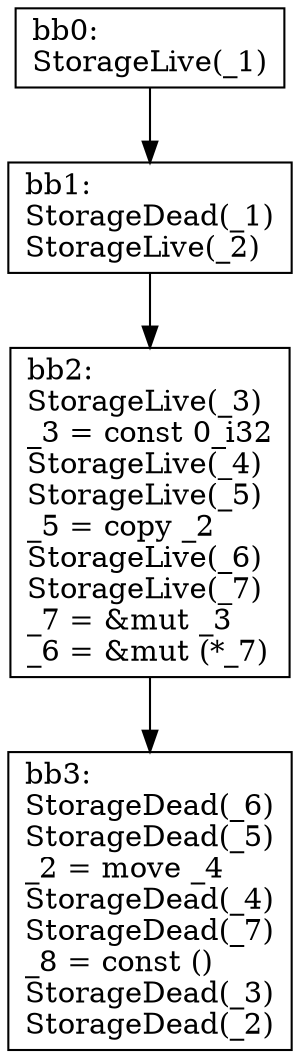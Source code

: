digraph MIR {
  node [shape=box];
  0 [label="bb0:\lStorageLive(_1)\l"];
  0 -> 1;
  1 [label="bb1:\lStorageDead(_1)\lStorageLive(_2)\l"];
  1 -> 2;
  2 [label="bb2:\lStorageLive(_3)\l_3 = const 0_i32\lStorageLive(_4)\lStorageLive(_5)\l_5 = copy _2\lStorageLive(_6)\lStorageLive(_7)\l_7 = &mut _3\l_6 = &mut (*_7)\l"];
  2 -> 3;
  3 [label="bb3:\lStorageDead(_6)\lStorageDead(_5)\l_2 = move _4\lStorageDead(_4)\lStorageDead(_7)\l_8 = const ()\lStorageDead(_3)\lStorageDead(_2)\l"];
}
